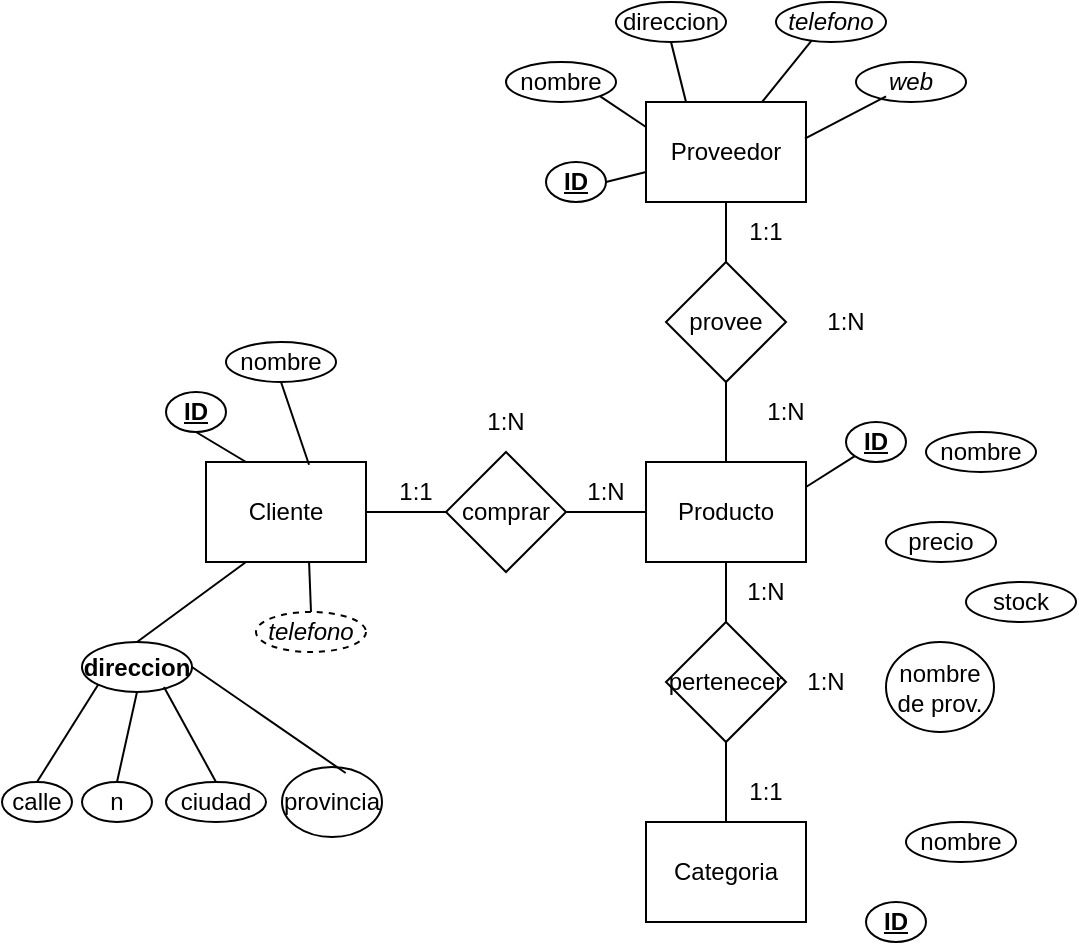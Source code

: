 <mxfile version="21.7.5" type="github">
  <diagram name="Página-1" id="5o39OZmMH9a_GZWhRPqF">
    <mxGraphModel dx="342" dy="454" grid="1" gridSize="10" guides="1" tooltips="1" connect="1" arrows="1" fold="1" page="1" pageScale="1" pageWidth="827" pageHeight="1169" math="0" shadow="0">
      <root>
        <mxCell id="0" />
        <mxCell id="1" parent="0" />
        <mxCell id="wlhkC9dB8TMbwrjtRld7-4" value="Cliente" style="rounded=0;whiteSpace=wrap;html=1;" vertex="1" parent="1">
          <mxGeometry x="102" y="270" width="80" height="50" as="geometry" />
        </mxCell>
        <mxCell id="wlhkC9dB8TMbwrjtRld7-5" value="Producto" style="rounded=0;whiteSpace=wrap;html=1;" vertex="1" parent="1">
          <mxGeometry x="322" y="270" width="80" height="50" as="geometry" />
        </mxCell>
        <mxCell id="wlhkC9dB8TMbwrjtRld7-6" value="Categoria" style="rounded=0;whiteSpace=wrap;html=1;" vertex="1" parent="1">
          <mxGeometry x="322" y="450" width="80" height="50" as="geometry" />
        </mxCell>
        <mxCell id="wlhkC9dB8TMbwrjtRld7-7" value="comprar" style="rhombus;whiteSpace=wrap;html=1;" vertex="1" parent="1">
          <mxGeometry x="222" y="265" width="60" height="60" as="geometry" />
        </mxCell>
        <mxCell id="wlhkC9dB8TMbwrjtRld7-8" value="pertenecer" style="rhombus;whiteSpace=wrap;html=1;" vertex="1" parent="1">
          <mxGeometry x="332" y="350" width="60" height="60" as="geometry" />
        </mxCell>
        <mxCell id="wlhkC9dB8TMbwrjtRld7-11" value="Proveedor" style="rounded=0;whiteSpace=wrap;html=1;" vertex="1" parent="1">
          <mxGeometry x="322" y="90" width="80" height="50" as="geometry" />
        </mxCell>
        <mxCell id="wlhkC9dB8TMbwrjtRld7-18" value="" style="endArrow=none;html=1;rounded=0;entryX=1;entryY=0.5;entryDx=0;entryDy=0;exitX=0;exitY=0.5;exitDx=0;exitDy=0;" edge="1" parent="1" source="wlhkC9dB8TMbwrjtRld7-5" target="wlhkC9dB8TMbwrjtRld7-7">
          <mxGeometry width="50" height="50" relative="1" as="geometry">
            <mxPoint x="352" y="490" as="sourcePoint" />
            <mxPoint x="402" y="440" as="targetPoint" />
          </mxGeometry>
        </mxCell>
        <mxCell id="wlhkC9dB8TMbwrjtRld7-19" value="" style="endArrow=none;html=1;rounded=0;entryX=0;entryY=0.5;entryDx=0;entryDy=0;exitX=1;exitY=0.5;exitDx=0;exitDy=0;" edge="1" parent="1" source="wlhkC9dB8TMbwrjtRld7-4" target="wlhkC9dB8TMbwrjtRld7-7">
          <mxGeometry width="50" height="50" relative="1" as="geometry">
            <mxPoint x="282" y="400" as="sourcePoint" />
            <mxPoint x="332" y="350" as="targetPoint" />
          </mxGeometry>
        </mxCell>
        <mxCell id="wlhkC9dB8TMbwrjtRld7-20" value="" style="endArrow=none;html=1;rounded=0;entryX=0.5;entryY=1;entryDx=0;entryDy=0;exitX=0.5;exitY=0;exitDx=0;exitDy=0;" edge="1" parent="1" source="wlhkC9dB8TMbwrjtRld7-8" target="wlhkC9dB8TMbwrjtRld7-5">
          <mxGeometry width="50" height="50" relative="1" as="geometry">
            <mxPoint x="332" y="305" as="sourcePoint" />
            <mxPoint x="292" y="305" as="targetPoint" />
          </mxGeometry>
        </mxCell>
        <mxCell id="wlhkC9dB8TMbwrjtRld7-21" value="" style="endArrow=none;html=1;rounded=0;entryX=0.5;entryY=1;entryDx=0;entryDy=0;exitX=0.5;exitY=0;exitDx=0;exitDy=0;" edge="1" parent="1" source="wlhkC9dB8TMbwrjtRld7-6" target="wlhkC9dB8TMbwrjtRld7-8">
          <mxGeometry width="50" height="50" relative="1" as="geometry">
            <mxPoint x="372" y="360" as="sourcePoint" />
            <mxPoint x="372" y="330" as="targetPoint" />
          </mxGeometry>
        </mxCell>
        <mxCell id="wlhkC9dB8TMbwrjtRld7-23" value="provee" style="rhombus;whiteSpace=wrap;html=1;" vertex="1" parent="1">
          <mxGeometry x="332" y="170" width="60" height="60" as="geometry" />
        </mxCell>
        <mxCell id="wlhkC9dB8TMbwrjtRld7-24" value="" style="endArrow=none;html=1;rounded=0;entryX=0.5;entryY=1;entryDx=0;entryDy=0;exitX=0.5;exitY=0;exitDx=0;exitDy=0;" edge="1" parent="1" source="wlhkC9dB8TMbwrjtRld7-23">
          <mxGeometry width="50" height="50" relative="1" as="geometry">
            <mxPoint x="332" y="125" as="sourcePoint" />
            <mxPoint x="362" y="140" as="targetPoint" />
          </mxGeometry>
        </mxCell>
        <mxCell id="wlhkC9dB8TMbwrjtRld7-25" value="" style="endArrow=none;html=1;rounded=0;entryX=0.5;entryY=1;entryDx=0;entryDy=0;exitX=0.5;exitY=0;exitDx=0;exitDy=0;" edge="1" parent="1" target="wlhkC9dB8TMbwrjtRld7-23">
          <mxGeometry width="50" height="50" relative="1" as="geometry">
            <mxPoint x="362" y="270" as="sourcePoint" />
            <mxPoint x="372" y="150" as="targetPoint" />
          </mxGeometry>
        </mxCell>
        <mxCell id="wlhkC9dB8TMbwrjtRld7-27" value="1:N" style="text;html=1;strokeColor=none;fillColor=none;align=center;verticalAlign=middle;whiteSpace=wrap;rounded=0;" vertex="1" parent="1">
          <mxGeometry x="272" y="270" width="60" height="30" as="geometry" />
        </mxCell>
        <mxCell id="wlhkC9dB8TMbwrjtRld7-28" value="1:1" style="text;html=1;strokeColor=none;fillColor=none;align=center;verticalAlign=middle;whiteSpace=wrap;rounded=0;" vertex="1" parent="1">
          <mxGeometry x="177" y="270" width="60" height="30" as="geometry" />
        </mxCell>
        <mxCell id="wlhkC9dB8TMbwrjtRld7-29" value="1:N" style="text;html=1;strokeColor=none;fillColor=none;align=center;verticalAlign=middle;whiteSpace=wrap;rounded=0;" vertex="1" parent="1">
          <mxGeometry x="222" y="235" width="60" height="30" as="geometry" />
        </mxCell>
        <mxCell id="wlhkC9dB8TMbwrjtRld7-30" value="1:N" style="text;html=1;strokeColor=none;fillColor=none;align=center;verticalAlign=middle;whiteSpace=wrap;rounded=0;" vertex="1" parent="1">
          <mxGeometry x="352" y="320" width="60" height="30" as="geometry" />
        </mxCell>
        <mxCell id="wlhkC9dB8TMbwrjtRld7-31" value="1:1" style="text;html=1;strokeColor=none;fillColor=none;align=center;verticalAlign=middle;whiteSpace=wrap;rounded=0;" vertex="1" parent="1">
          <mxGeometry x="352" y="420" width="60" height="30" as="geometry" />
        </mxCell>
        <mxCell id="wlhkC9dB8TMbwrjtRld7-32" value="1:N" style="text;html=1;strokeColor=none;fillColor=none;align=center;verticalAlign=middle;whiteSpace=wrap;rounded=0;" vertex="1" parent="1">
          <mxGeometry x="382" y="365" width="60" height="30" as="geometry" />
        </mxCell>
        <mxCell id="wlhkC9dB8TMbwrjtRld7-33" value="1:1" style="text;html=1;strokeColor=none;fillColor=none;align=center;verticalAlign=middle;whiteSpace=wrap;rounded=0;" vertex="1" parent="1">
          <mxGeometry x="352" y="140" width="60" height="30" as="geometry" />
        </mxCell>
        <mxCell id="wlhkC9dB8TMbwrjtRld7-34" value="1:N" style="text;html=1;strokeColor=none;fillColor=none;align=center;verticalAlign=middle;whiteSpace=wrap;rounded=0;" vertex="1" parent="1">
          <mxGeometry x="362" y="230" width="60" height="30" as="geometry" />
        </mxCell>
        <mxCell id="wlhkC9dB8TMbwrjtRld7-35" value="1:N" style="text;html=1;strokeColor=none;fillColor=none;align=center;verticalAlign=middle;whiteSpace=wrap;rounded=0;" vertex="1" parent="1">
          <mxGeometry x="392" y="185" width="60" height="30" as="geometry" />
        </mxCell>
        <mxCell id="wlhkC9dB8TMbwrjtRld7-36" value="&lt;u&gt;&lt;b&gt;ID&lt;/b&gt;&lt;/u&gt;" style="ellipse;whiteSpace=wrap;html=1;" vertex="1" parent="1">
          <mxGeometry x="272" y="120" width="30" height="20" as="geometry" />
        </mxCell>
        <mxCell id="wlhkC9dB8TMbwrjtRld7-37" value="&lt;u&gt;&lt;b&gt;ID&lt;/b&gt;&lt;/u&gt;" style="ellipse;whiteSpace=wrap;html=1;" vertex="1" parent="1">
          <mxGeometry x="82" y="235" width="30" height="20" as="geometry" />
        </mxCell>
        <mxCell id="wlhkC9dB8TMbwrjtRld7-38" value="&lt;u&gt;&lt;b&gt;ID&lt;/b&gt;&lt;/u&gt;" style="ellipse;whiteSpace=wrap;html=1;" vertex="1" parent="1">
          <mxGeometry x="422" y="250" width="30" height="20" as="geometry" />
        </mxCell>
        <mxCell id="wlhkC9dB8TMbwrjtRld7-39" value="&lt;u&gt;&lt;b&gt;ID&lt;/b&gt;&lt;/u&gt;" style="ellipse;whiteSpace=wrap;html=1;" vertex="1" parent="1">
          <mxGeometry x="432" y="490" width="30" height="20" as="geometry" />
        </mxCell>
        <mxCell id="wlhkC9dB8TMbwrjtRld7-40" value="nombre" style="ellipse;whiteSpace=wrap;html=1;" vertex="1" parent="1">
          <mxGeometry x="462" y="255" width="55" height="20" as="geometry" />
        </mxCell>
        <mxCell id="wlhkC9dB8TMbwrjtRld7-41" value="nombre" style="ellipse;whiteSpace=wrap;html=1;" vertex="1" parent="1">
          <mxGeometry x="112" y="210" width="55" height="20" as="geometry" />
        </mxCell>
        <mxCell id="wlhkC9dB8TMbwrjtRld7-43" value="nombre" style="ellipse;whiteSpace=wrap;html=1;" vertex="1" parent="1">
          <mxGeometry x="452" y="450" width="55" height="20" as="geometry" />
        </mxCell>
        <mxCell id="wlhkC9dB8TMbwrjtRld7-44" value="nombre" style="ellipse;whiteSpace=wrap;html=1;" vertex="1" parent="1">
          <mxGeometry x="252" y="70" width="55" height="20" as="geometry" />
        </mxCell>
        <mxCell id="wlhkC9dB8TMbwrjtRld7-45" value="&lt;b&gt;direccion&lt;/b&gt;" style="ellipse;whiteSpace=wrap;html=1;" vertex="1" parent="1">
          <mxGeometry x="40" y="360" width="55" height="25" as="geometry" />
        </mxCell>
        <mxCell id="wlhkC9dB8TMbwrjtRld7-46" value="direccion" style="ellipse;whiteSpace=wrap;html=1;" vertex="1" parent="1">
          <mxGeometry x="307" y="40" width="55" height="20" as="geometry" />
        </mxCell>
        <mxCell id="wlhkC9dB8TMbwrjtRld7-47" value="&lt;i&gt;telefono&lt;/i&gt;" style="ellipse;whiteSpace=wrap;html=1;dashed=1;" vertex="1" parent="1">
          <mxGeometry x="127" y="345" width="55" height="20" as="geometry" />
        </mxCell>
        <mxCell id="wlhkC9dB8TMbwrjtRld7-48" value="&lt;i&gt;telefono&lt;/i&gt;" style="ellipse;whiteSpace=wrap;html=1;" vertex="1" parent="1">
          <mxGeometry x="387" y="40" width="55" height="20" as="geometry" />
        </mxCell>
        <mxCell id="wlhkC9dB8TMbwrjtRld7-49" value="precio" style="ellipse;whiteSpace=wrap;html=1;" vertex="1" parent="1">
          <mxGeometry x="442" y="300" width="55" height="20" as="geometry" />
        </mxCell>
        <mxCell id="wlhkC9dB8TMbwrjtRld7-50" value="stock" style="ellipse;whiteSpace=wrap;html=1;" vertex="1" parent="1">
          <mxGeometry x="482" y="330" width="55" height="20" as="geometry" />
        </mxCell>
        <mxCell id="wlhkC9dB8TMbwrjtRld7-51" value="nombre de prov." style="ellipse;whiteSpace=wrap;html=1;" vertex="1" parent="1">
          <mxGeometry x="442" y="360" width="54" height="45" as="geometry" />
        </mxCell>
        <mxCell id="wlhkC9dB8TMbwrjtRld7-53" value="&lt;i&gt;web&lt;/i&gt;" style="ellipse;whiteSpace=wrap;html=1;" vertex="1" parent="1">
          <mxGeometry x="427" y="70" width="55" height="20" as="geometry" />
        </mxCell>
        <mxCell id="wlhkC9dB8TMbwrjtRld7-54" value="calle" style="ellipse;whiteSpace=wrap;html=1;" vertex="1" parent="1">
          <mxGeometry y="430" width="35" height="20" as="geometry" />
        </mxCell>
        <mxCell id="wlhkC9dB8TMbwrjtRld7-55" value="n" style="ellipse;whiteSpace=wrap;html=1;" vertex="1" parent="1">
          <mxGeometry x="40" y="430" width="35" height="20" as="geometry" />
        </mxCell>
        <mxCell id="wlhkC9dB8TMbwrjtRld7-56" value="provincia" style="ellipse;whiteSpace=wrap;html=1;" vertex="1" parent="1">
          <mxGeometry x="140" y="422.5" width="50" height="35" as="geometry" />
        </mxCell>
        <mxCell id="wlhkC9dB8TMbwrjtRld7-57" value="ciudad" style="ellipse;whiteSpace=wrap;html=1;" vertex="1" parent="1">
          <mxGeometry x="82" y="430" width="50" height="20" as="geometry" />
        </mxCell>
        <mxCell id="wlhkC9dB8TMbwrjtRld7-59" value="" style="endArrow=none;html=1;rounded=0;entryX=0;entryY=1;entryDx=0;entryDy=0;exitX=0.5;exitY=0;exitDx=0;exitDy=0;" edge="1" parent="1" source="wlhkC9dB8TMbwrjtRld7-54" target="wlhkC9dB8TMbwrjtRld7-45">
          <mxGeometry width="50" height="50" relative="1" as="geometry">
            <mxPoint x="220" y="280" as="sourcePoint" />
            <mxPoint x="270" y="230" as="targetPoint" />
          </mxGeometry>
        </mxCell>
        <mxCell id="wlhkC9dB8TMbwrjtRld7-60" value="" style="endArrow=none;html=1;rounded=0;entryX=0.5;entryY=1;entryDx=0;entryDy=0;exitX=0.5;exitY=0;exitDx=0;exitDy=0;" edge="1" parent="1" source="wlhkC9dB8TMbwrjtRld7-55" target="wlhkC9dB8TMbwrjtRld7-45">
          <mxGeometry width="50" height="50" relative="1" as="geometry">
            <mxPoint x="28" y="440" as="sourcePoint" />
            <mxPoint x="58" y="392" as="targetPoint" />
          </mxGeometry>
        </mxCell>
        <mxCell id="wlhkC9dB8TMbwrjtRld7-61" value="" style="endArrow=none;html=1;rounded=0;entryX=0.745;entryY=0.9;entryDx=0;entryDy=0;exitX=0.5;exitY=0;exitDx=0;exitDy=0;entryPerimeter=0;" edge="1" parent="1" source="wlhkC9dB8TMbwrjtRld7-57" target="wlhkC9dB8TMbwrjtRld7-45">
          <mxGeometry width="50" height="50" relative="1" as="geometry">
            <mxPoint x="68" y="440" as="sourcePoint" />
            <mxPoint x="78" y="395" as="targetPoint" />
          </mxGeometry>
        </mxCell>
        <mxCell id="wlhkC9dB8TMbwrjtRld7-62" value="" style="endArrow=none;html=1;rounded=0;entryX=1;entryY=0.5;entryDx=0;entryDy=0;exitX=0.637;exitY=0.086;exitDx=0;exitDy=0;exitPerimeter=0;" edge="1" parent="1" source="wlhkC9dB8TMbwrjtRld7-56" target="wlhkC9dB8TMbwrjtRld7-45">
          <mxGeometry width="50" height="50" relative="1" as="geometry">
            <mxPoint x="117" y="440" as="sourcePoint" />
            <mxPoint x="91" y="393" as="targetPoint" />
          </mxGeometry>
        </mxCell>
        <mxCell id="wlhkC9dB8TMbwrjtRld7-63" value="" style="endArrow=none;html=1;rounded=0;exitX=0.5;exitY=0;exitDx=0;exitDy=0;entryX=0.644;entryY=0.993;entryDx=0;entryDy=0;entryPerimeter=0;" edge="1" parent="1" source="wlhkC9dB8TMbwrjtRld7-47" target="wlhkC9dB8TMbwrjtRld7-4">
          <mxGeometry width="50" height="50" relative="1" as="geometry">
            <mxPoint x="182" y="436" as="sourcePoint" />
            <mxPoint x="150" y="330" as="targetPoint" />
          </mxGeometry>
        </mxCell>
        <mxCell id="wlhkC9dB8TMbwrjtRld7-64" value="" style="endArrow=none;html=1;rounded=0;exitX=0.5;exitY=0;exitDx=0;exitDy=0;entryX=0.25;entryY=1;entryDx=0;entryDy=0;" edge="1" parent="1" source="wlhkC9dB8TMbwrjtRld7-45" target="wlhkC9dB8TMbwrjtRld7-4">
          <mxGeometry width="50" height="50" relative="1" as="geometry">
            <mxPoint x="165" y="355" as="sourcePoint" />
            <mxPoint x="164" y="330" as="targetPoint" />
          </mxGeometry>
        </mxCell>
        <mxCell id="wlhkC9dB8TMbwrjtRld7-65" value="" style="endArrow=none;html=1;rounded=0;exitX=0.25;exitY=0;exitDx=0;exitDy=0;entryX=0.5;entryY=1;entryDx=0;entryDy=0;" edge="1" parent="1" source="wlhkC9dB8TMbwrjtRld7-4" target="wlhkC9dB8TMbwrjtRld7-37">
          <mxGeometry width="50" height="50" relative="1" as="geometry">
            <mxPoint x="78" y="375" as="sourcePoint" />
            <mxPoint x="132" y="330" as="targetPoint" />
          </mxGeometry>
        </mxCell>
        <mxCell id="wlhkC9dB8TMbwrjtRld7-66" value="" style="endArrow=none;html=1;rounded=0;exitX=0.5;exitY=1;exitDx=0;exitDy=0;entryX=0.644;entryY=0.027;entryDx=0;entryDy=0;entryPerimeter=0;" edge="1" parent="1" source="wlhkC9dB8TMbwrjtRld7-41" target="wlhkC9dB8TMbwrjtRld7-4">
          <mxGeometry width="50" height="50" relative="1" as="geometry">
            <mxPoint x="132" y="280" as="sourcePoint" />
            <mxPoint x="150" y="260" as="targetPoint" />
          </mxGeometry>
        </mxCell>
        <mxCell id="wlhkC9dB8TMbwrjtRld7-67" value="" style="endArrow=none;html=1;rounded=0;exitX=1;exitY=0.5;exitDx=0;exitDy=0;" edge="1" parent="1" source="wlhkC9dB8TMbwrjtRld7-36" target="wlhkC9dB8TMbwrjtRld7-11">
          <mxGeometry width="50" height="50" relative="1" as="geometry">
            <mxPoint x="150" y="240" as="sourcePoint" />
            <mxPoint x="320" y="120" as="targetPoint" />
          </mxGeometry>
        </mxCell>
        <mxCell id="wlhkC9dB8TMbwrjtRld7-68" value="" style="endArrow=none;html=1;rounded=0;exitX=1;exitY=1;exitDx=0;exitDy=0;entryX=0;entryY=0.25;entryDx=0;entryDy=0;" edge="1" parent="1" source="wlhkC9dB8TMbwrjtRld7-44" target="wlhkC9dB8TMbwrjtRld7-11">
          <mxGeometry width="50" height="50" relative="1" as="geometry">
            <mxPoint x="312" y="140" as="sourcePoint" />
            <mxPoint x="330" y="130" as="targetPoint" />
          </mxGeometry>
        </mxCell>
        <mxCell id="wlhkC9dB8TMbwrjtRld7-69" value="" style="endArrow=none;html=1;rounded=0;exitX=0.5;exitY=1;exitDx=0;exitDy=0;entryX=0.25;entryY=0;entryDx=0;entryDy=0;" edge="1" parent="1" source="wlhkC9dB8TMbwrjtRld7-46" target="wlhkC9dB8TMbwrjtRld7-11">
          <mxGeometry width="50" height="50" relative="1" as="geometry">
            <mxPoint x="309" y="97" as="sourcePoint" />
            <mxPoint x="332" y="113" as="targetPoint" />
          </mxGeometry>
        </mxCell>
        <mxCell id="wlhkC9dB8TMbwrjtRld7-70" value="" style="endArrow=none;html=1;rounded=0;exitX=0.725;exitY=0;exitDx=0;exitDy=0;entryX=0.325;entryY=0.957;entryDx=0;entryDy=0;entryPerimeter=0;exitPerimeter=0;" edge="1" parent="1" source="wlhkC9dB8TMbwrjtRld7-11" target="wlhkC9dB8TMbwrjtRld7-48">
          <mxGeometry width="50" height="50" relative="1" as="geometry">
            <mxPoint x="345" y="70" as="sourcePoint" />
            <mxPoint x="352" y="100" as="targetPoint" />
          </mxGeometry>
        </mxCell>
        <mxCell id="wlhkC9dB8TMbwrjtRld7-71" value="" style="endArrow=none;html=1;rounded=0;exitX=0.993;exitY=0.366;exitDx=0;exitDy=0;entryX=0.273;entryY=0.857;entryDx=0;entryDy=0;entryPerimeter=0;exitPerimeter=0;" edge="1" parent="1" source="wlhkC9dB8TMbwrjtRld7-11" target="wlhkC9dB8TMbwrjtRld7-53">
          <mxGeometry width="50" height="50" relative="1" as="geometry">
            <mxPoint x="390" y="100" as="sourcePoint" />
            <mxPoint x="415" y="69" as="targetPoint" />
          </mxGeometry>
        </mxCell>
        <mxCell id="wlhkC9dB8TMbwrjtRld7-72" value="" style="endArrow=none;html=1;rounded=0;exitX=1;exitY=0.25;exitDx=0;exitDy=0;entryX=0;entryY=1;entryDx=0;entryDy=0;" edge="1" parent="1" source="wlhkC9dB8TMbwrjtRld7-5" target="wlhkC9dB8TMbwrjtRld7-38">
          <mxGeometry width="50" height="50" relative="1" as="geometry">
            <mxPoint x="411" y="118" as="sourcePoint" />
            <mxPoint x="452" y="97" as="targetPoint" />
          </mxGeometry>
        </mxCell>
      </root>
    </mxGraphModel>
  </diagram>
</mxfile>
